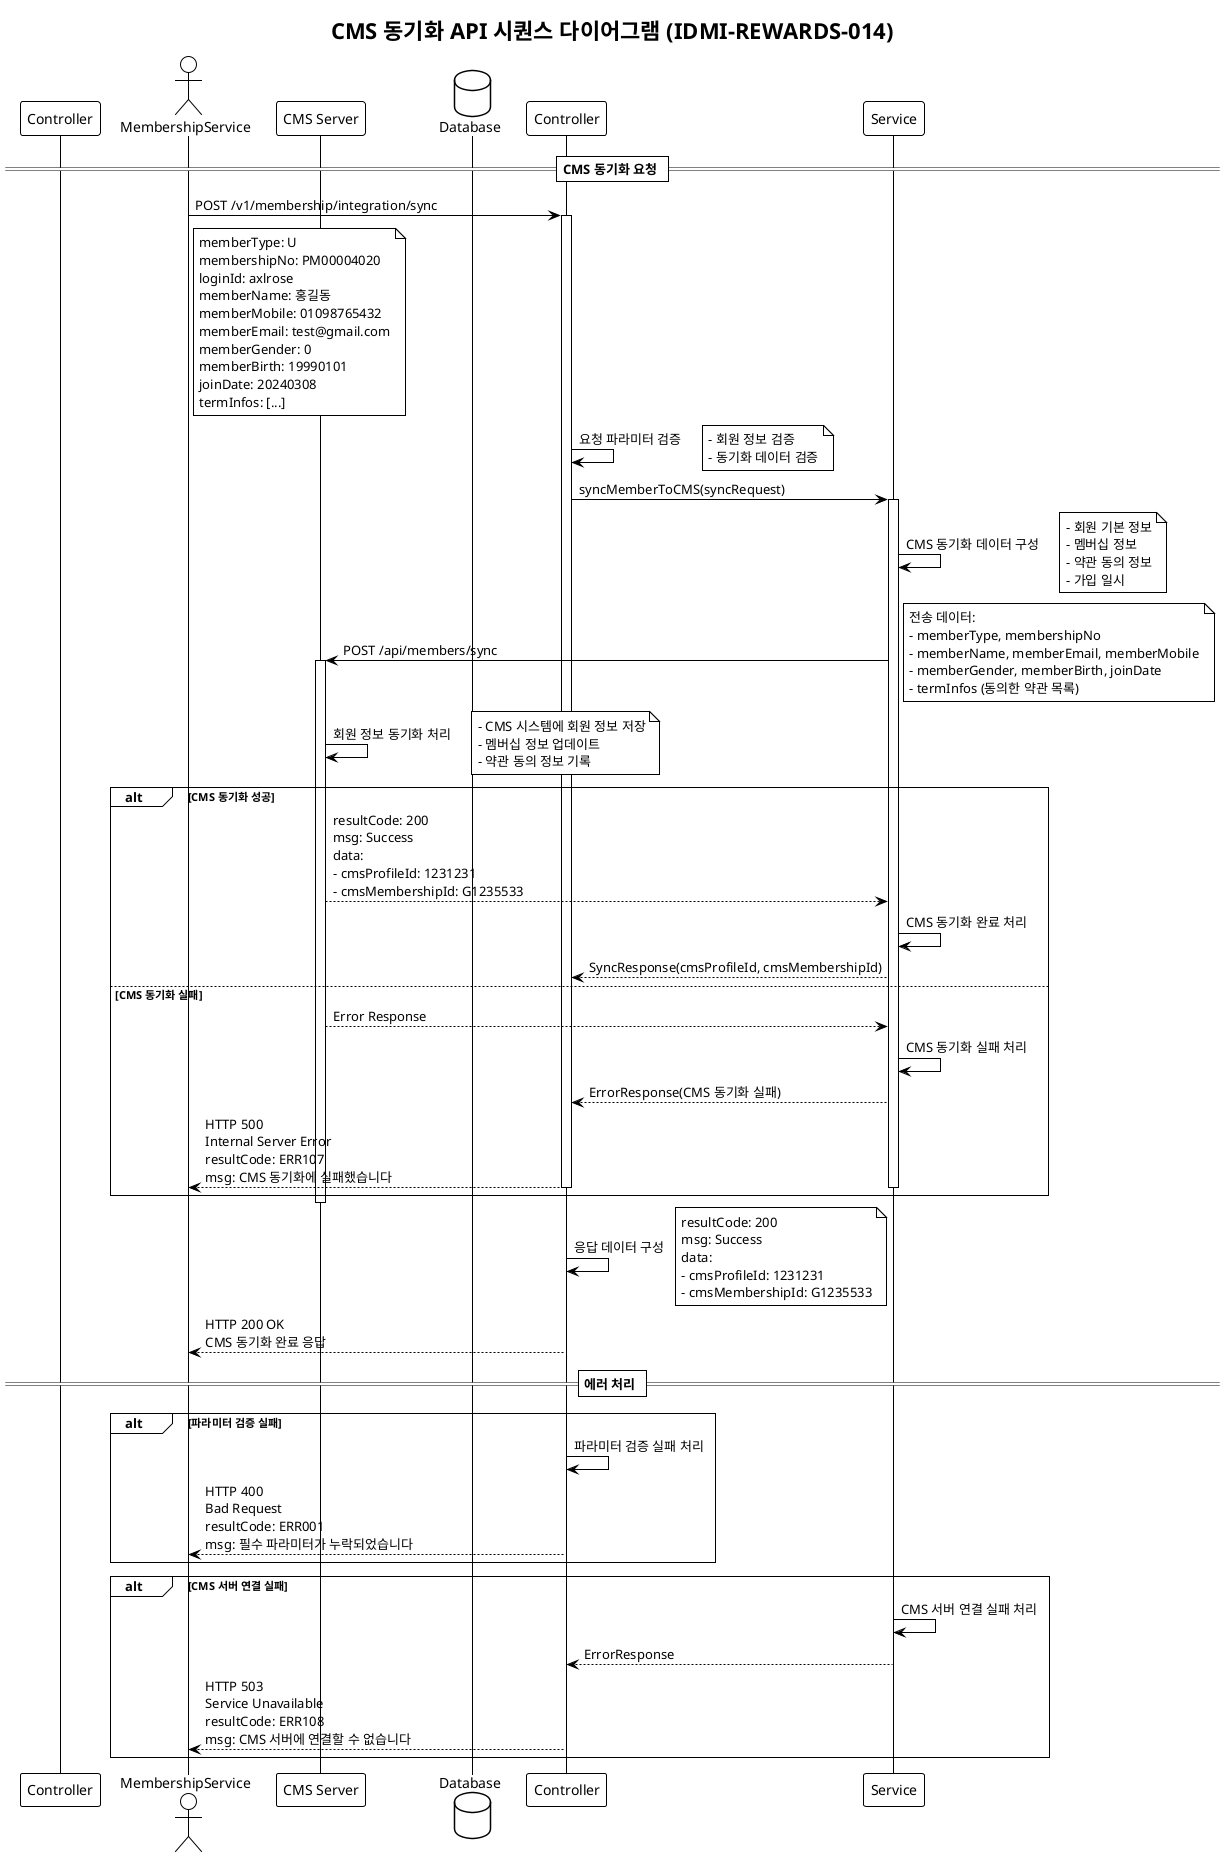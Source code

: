 @startuml 014-new-member-integration-sequence
!theme plain
title CMS 동기화 API 시퀀스 다이어그램 (IDMI-REWARDS-014)

actor MembershipService as MembershipService
participant Controller as MembershipController
participant Service as MembershipService
participant "CMS Server" as CMSServer
database Database as Database

== CMS 동기화 요청 ==

MembershipService -> Controller: POST /v1/membership/integration/sync
activate Controller

note right of MembershipService: memberType: U\nmembershipNo: PM00004020\nloginId: axlrose\nmemberName: 홍길동\nmemberMobile: 01098765432\nmemberEmail: test@gmail.com\nmemberGender: 0\nmemberBirth: 19990101\njoinDate: 20240308\ntermInfos: [...]

Controller -> Controller: 요청 파라미터 검증
note right: - 회원 정보 검증\n- 동기화 데이터 검증

Controller -> Service: syncMemberToCMS(syncRequest)
activate Service

Service -> Service: CMS 동기화 데이터 구성
note right: - 회원 기본 정보\n- 멤버십 정보\n- 약관 동의 정보\n- 가입 일시

Service -> CMSServer: POST /api/members/sync
activate CMSServer
note right: 전송 데이터:\n- memberType, membershipNo\n- memberName, memberEmail, memberMobile\n- memberGender, memberBirth, joinDate\n- termInfos (동의한 약관 목록)

CMSServer -> CMSServer: 회원 정보 동기화 처리
note right: - CMS 시스템에 회원 정보 저장\n- 멤버십 정보 업데이트\n- 약관 동의 정보 기록

alt CMS 동기화 성공
    CMSServer --> Service: resultCode: 200\nmsg: Success\ndata:\n- cmsProfileId: 1231231\n- cmsMembershipId: G1235533
    Service -> Service: CMS 동기화 완료 처리
    Service --> Controller: SyncResponse(cmsProfileId, cmsMembershipId)
else CMS 동기화 실패
    CMSServer --> Service: Error Response
    Service -> Service: CMS 동기화 실패 처리
    Service --> Controller: ErrorResponse(CMS 동기화 실패)
    Controller --> MembershipService: HTTP 500\nInternal Server Error\nresultCode: ERR107\nmsg: CMS 동기화에 실패했습니다
    deactivate Controller
    deactivate Service
end
deactivate CMSServer
deactivate Service

Controller -> Controller: 응답 데이터 구성
note right: resultCode: 200\nmsg: Success\ndata:\n- cmsProfileId: 1231231\n- cmsMembershipId: G1235533

Controller --> MembershipService: HTTP 200 OK\nCMS 동기화 완료 응답
deactivate Controller

== 에러 처리 ==

alt 파라미터 검증 실패
    Controller -> Controller: 파라미터 검증 실패 처리
    Controller --> MembershipService: HTTP 400\nBad Request\nresultCode: ERR001\nmsg: 필수 파라미터가 누락되었습니다
end

alt CMS 서버 연결 실패
    Service -> Service: CMS 서버 연결 실패 처리
    Service --> Controller: ErrorResponse
    Controller --> MembershipService: HTTP 503\nService Unavailable\nresultCode: ERR108\nmsg: CMS 서버에 연결할 수 없습니다
end

@enduml 